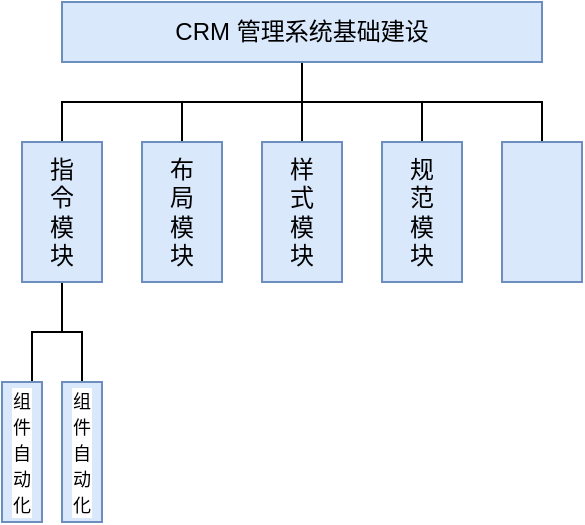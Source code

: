 <mxfile version="24.4.15" type="github">
  <diagram name="Layout 布局" id="GRu9HqfQKLAJjOfJqACp">
    <mxGraphModel dx="819" dy="426" grid="1" gridSize="10" guides="1" tooltips="1" connect="1" arrows="1" fold="1" page="1" pageScale="1" pageWidth="827" pageHeight="1169" math="0" shadow="0">
      <root>
        <mxCell id="0" />
        <mxCell id="1" parent="0" />
        <mxCell id="50M2Z7CECWZgcVKScKn0-6" style="edgeStyle=orthogonalEdgeStyle;rounded=0;orthogonalLoop=1;jettySize=auto;html=1;exitX=0.5;exitY=1;exitDx=0;exitDy=0;endArrow=none;endFill=0;" edge="1" parent="1" source="_v1TeVW86v75INM2-CUY-2" target="50M2Z7CECWZgcVKScKn0-1">
          <mxGeometry relative="1" as="geometry" />
        </mxCell>
        <mxCell id="50M2Z7CECWZgcVKScKn0-7" style="edgeStyle=orthogonalEdgeStyle;rounded=0;orthogonalLoop=1;jettySize=auto;html=1;exitX=0.5;exitY=1;exitDx=0;exitDy=0;strokeColor=default;align=center;verticalAlign=middle;fontFamily=Helvetica;fontSize=11;fontColor=default;labelBackgroundColor=default;endArrow=none;endFill=0;" edge="1" parent="1" source="_v1TeVW86v75INM2-CUY-2" target="50M2Z7CECWZgcVKScKn0-2">
          <mxGeometry relative="1" as="geometry" />
        </mxCell>
        <mxCell id="50M2Z7CECWZgcVKScKn0-8" style="edgeStyle=orthogonalEdgeStyle;rounded=0;orthogonalLoop=1;jettySize=auto;html=1;exitX=0.5;exitY=1;exitDx=0;exitDy=0;strokeColor=default;align=center;verticalAlign=middle;fontFamily=Helvetica;fontSize=11;fontColor=default;labelBackgroundColor=default;endArrow=none;endFill=0;" edge="1" parent="1" source="_v1TeVW86v75INM2-CUY-2" target="50M2Z7CECWZgcVKScKn0-3">
          <mxGeometry relative="1" as="geometry" />
        </mxCell>
        <mxCell id="50M2Z7CECWZgcVKScKn0-9" style="edgeStyle=orthogonalEdgeStyle;rounded=0;orthogonalLoop=1;jettySize=auto;html=1;exitX=0.5;exitY=1;exitDx=0;exitDy=0;strokeColor=default;align=center;verticalAlign=middle;fontFamily=Helvetica;fontSize=11;fontColor=default;labelBackgroundColor=default;endArrow=none;endFill=0;" edge="1" parent="1" source="_v1TeVW86v75INM2-CUY-2" target="50M2Z7CECWZgcVKScKn0-4">
          <mxGeometry relative="1" as="geometry" />
        </mxCell>
        <mxCell id="50M2Z7CECWZgcVKScKn0-10" style="edgeStyle=orthogonalEdgeStyle;rounded=0;orthogonalLoop=1;jettySize=auto;html=1;exitX=0.5;exitY=1;exitDx=0;exitDy=0;strokeColor=default;align=center;verticalAlign=middle;fontFamily=Helvetica;fontSize=11;fontColor=default;labelBackgroundColor=default;endArrow=none;endFill=0;" edge="1" parent="1" source="_v1TeVW86v75INM2-CUY-2" target="50M2Z7CECWZgcVKScKn0-5">
          <mxGeometry relative="1" as="geometry" />
        </mxCell>
        <mxCell id="_v1TeVW86v75INM2-CUY-2" value="CRM 管理系统基础建设" style="rounded=0;whiteSpace=wrap;html=1;fillColor=#dae8fc;strokeColor=#6c8ebf;" parent="1" vertex="1">
          <mxGeometry x="180" y="170" width="240" height="30" as="geometry" />
        </mxCell>
        <mxCell id="50M2Z7CECWZgcVKScKn0-20" style="edgeStyle=orthogonalEdgeStyle;rounded=0;orthogonalLoop=1;jettySize=auto;html=1;exitX=0.5;exitY=1;exitDx=0;exitDy=0;entryX=0.75;entryY=0;entryDx=0;entryDy=0;strokeColor=default;align=center;verticalAlign=middle;fontFamily=Helvetica;fontSize=11;fontColor=default;labelBackgroundColor=default;endArrow=none;endFill=0;" edge="1" parent="1" source="50M2Z7CECWZgcVKScKn0-1" target="50M2Z7CECWZgcVKScKn0-13">
          <mxGeometry relative="1" as="geometry" />
        </mxCell>
        <mxCell id="50M2Z7CECWZgcVKScKn0-21" style="edgeStyle=orthogonalEdgeStyle;rounded=0;orthogonalLoop=1;jettySize=auto;html=1;exitX=0.5;exitY=1;exitDx=0;exitDy=0;strokeColor=default;align=center;verticalAlign=middle;fontFamily=Helvetica;fontSize=11;fontColor=default;labelBackgroundColor=default;endArrow=none;endFill=0;" edge="1" parent="1" source="50M2Z7CECWZgcVKScKn0-1" target="50M2Z7CECWZgcVKScKn0-19">
          <mxGeometry relative="1" as="geometry" />
        </mxCell>
        <mxCell id="50M2Z7CECWZgcVKScKn0-1" value="指&lt;div&gt;令&lt;/div&gt;&lt;div&gt;模&lt;/div&gt;&lt;div&gt;块&lt;/div&gt;" style="rounded=0;whiteSpace=wrap;html=1;fillColor=#dae8fc;strokeColor=#6c8ebf;" vertex="1" parent="1">
          <mxGeometry x="160" y="240" width="40" height="70" as="geometry" />
        </mxCell>
        <mxCell id="50M2Z7CECWZgcVKScKn0-2" value="布&lt;div&gt;局&lt;/div&gt;&lt;div&gt;模&lt;/div&gt;&lt;div&gt;块&lt;/div&gt;" style="rounded=0;whiteSpace=wrap;html=1;fillColor=#dae8fc;strokeColor=#6c8ebf;" vertex="1" parent="1">
          <mxGeometry x="220" y="240" width="40" height="70" as="geometry" />
        </mxCell>
        <mxCell id="50M2Z7CECWZgcVKScKn0-3" value="样&lt;div&gt;式&lt;/div&gt;&lt;div&gt;模&lt;/div&gt;&lt;div&gt;块&lt;/div&gt;" style="rounded=0;whiteSpace=wrap;html=1;fillColor=#dae8fc;strokeColor=#6c8ebf;" vertex="1" parent="1">
          <mxGeometry x="280" y="240" width="40" height="70" as="geometry" />
        </mxCell>
        <mxCell id="50M2Z7CECWZgcVKScKn0-4" value="规&lt;div&gt;范&lt;/div&gt;&lt;div&gt;模&lt;/div&gt;&lt;div&gt;块&lt;/div&gt;" style="rounded=0;whiteSpace=wrap;html=1;fillColor=#dae8fc;strokeColor=#6c8ebf;" vertex="1" parent="1">
          <mxGeometry x="340" y="240" width="40" height="70" as="geometry" />
        </mxCell>
        <mxCell id="50M2Z7CECWZgcVKScKn0-5" value="&lt;div&gt;&lt;br&gt;&lt;/div&gt;" style="rounded=0;whiteSpace=wrap;html=1;fillColor=#dae8fc;strokeColor=#6c8ebf;" vertex="1" parent="1">
          <mxGeometry x="400" y="240" width="40" height="70" as="geometry" />
        </mxCell>
        <mxCell id="50M2Z7CECWZgcVKScKn0-13" value="&lt;font style=&quot;font-size: 9px;&quot;&gt;组&lt;/font&gt;&lt;div&gt;&lt;font style=&quot;font-size: 9px;&quot;&gt;件&lt;/font&gt;&lt;/div&gt;&lt;div&gt;&lt;font style=&quot;font-size: 9px;&quot;&gt;自&lt;/font&gt;&lt;/div&gt;&lt;div&gt;&lt;font style=&quot;font-size: 9px;&quot;&gt;动&lt;/font&gt;&lt;/div&gt;&lt;div&gt;&lt;font style=&quot;font-size: 9px;&quot;&gt;化&lt;/font&gt;&lt;/div&gt;" style="rounded=0;whiteSpace=wrap;html=1;fontFamily=Helvetica;fontSize=11;labelBackgroundColor=default;fillColor=#dae8fc;strokeColor=#6c8ebf;" vertex="1" parent="1">
          <mxGeometry x="150" y="360" width="20" height="70" as="geometry" />
        </mxCell>
        <mxCell id="50M2Z7CECWZgcVKScKn0-19" value="&lt;font style=&quot;font-size: 9px;&quot;&gt;组&lt;/font&gt;&lt;div&gt;&lt;font style=&quot;font-size: 9px;&quot;&gt;件&lt;/font&gt;&lt;/div&gt;&lt;div&gt;&lt;font style=&quot;font-size: 9px;&quot;&gt;自&lt;/font&gt;&lt;/div&gt;&lt;div&gt;&lt;font style=&quot;font-size: 9px;&quot;&gt;动&lt;/font&gt;&lt;/div&gt;&lt;div&gt;&lt;font style=&quot;font-size: 9px;&quot;&gt;化&lt;/font&gt;&lt;/div&gt;" style="rounded=0;whiteSpace=wrap;html=1;fontFamily=Helvetica;fontSize=11;labelBackgroundColor=default;fillColor=#dae8fc;strokeColor=#6c8ebf;" vertex="1" parent="1">
          <mxGeometry x="180" y="360" width="20" height="70" as="geometry" />
        </mxCell>
      </root>
    </mxGraphModel>
  </diagram>
</mxfile>
